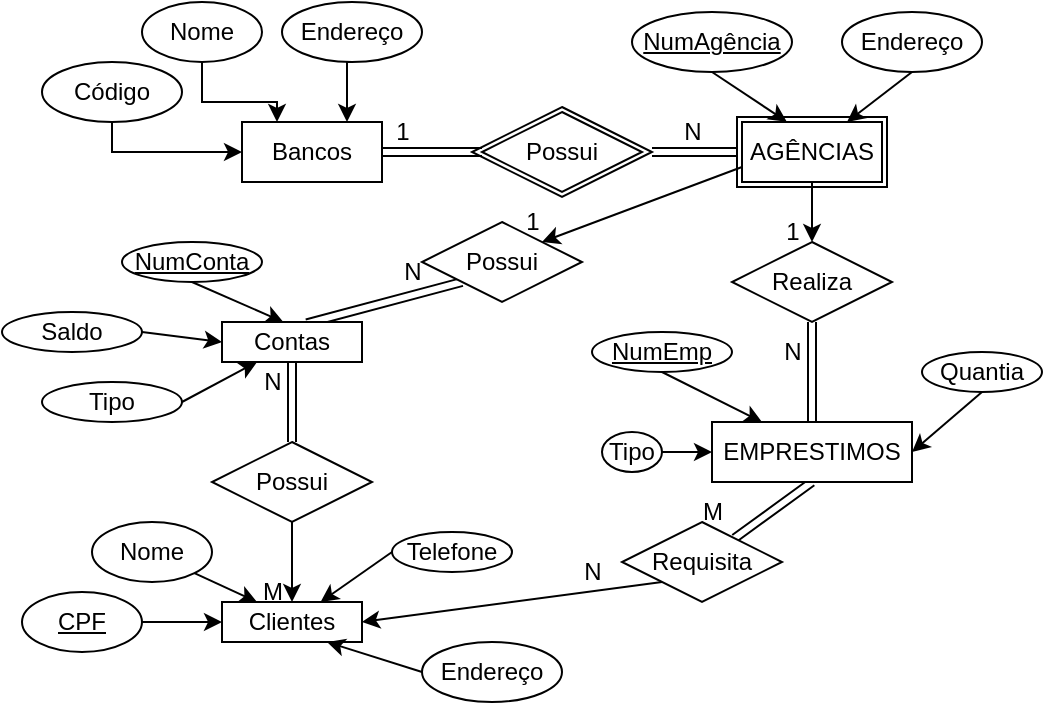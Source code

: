 <mxfile version="20.7.2" type="device"><diagram id="LcfCk_LO9PlKY4aClvWZ" name="Página-1"><mxGraphModel dx="1050" dy="602" grid="1" gridSize="10" guides="1" tooltips="1" connect="1" arrows="1" fold="1" page="1" pageScale="1" pageWidth="827" pageHeight="1169" math="0" shadow="0"><root><mxCell id="0"/><mxCell id="1" parent="0"/><mxCell id="Zo8xfOEOysSvum3k88Wh-36" style="edgeStyle=none;shape=link;rounded=0;orthogonalLoop=1;jettySize=auto;html=1;exitX=1;exitY=0.5;exitDx=0;exitDy=0;" edge="1" parent="1" source="Zo8xfOEOysSvum3k88Wh-1" target="Zo8xfOEOysSvum3k88Wh-8"><mxGeometry relative="1" as="geometry"/></mxCell><mxCell id="Zo8xfOEOysSvum3k88Wh-1" value="Bancos" style="rounded=0;whiteSpace=wrap;html=1;" vertex="1" parent="1"><mxGeometry x="120" y="80" width="70" height="30" as="geometry"/></mxCell><mxCell id="Zo8xfOEOysSvum3k88Wh-7" style="edgeStyle=orthogonalEdgeStyle;rounded=0;orthogonalLoop=1;jettySize=auto;html=1;exitX=0.5;exitY=1;exitDx=0;exitDy=0;entryX=0.75;entryY=0;entryDx=0;entryDy=0;" edge="1" parent="1" source="Zo8xfOEOysSvum3k88Wh-2" target="Zo8xfOEOysSvum3k88Wh-1"><mxGeometry relative="1" as="geometry"/></mxCell><mxCell id="Zo8xfOEOysSvum3k88Wh-2" value="Endereço" style="ellipse;whiteSpace=wrap;html=1;" vertex="1" parent="1"><mxGeometry x="140" y="20" width="70" height="30" as="geometry"/></mxCell><mxCell id="Zo8xfOEOysSvum3k88Wh-6" style="edgeStyle=orthogonalEdgeStyle;rounded=0;orthogonalLoop=1;jettySize=auto;html=1;exitX=0.5;exitY=1;exitDx=0;exitDy=0;entryX=0.25;entryY=0;entryDx=0;entryDy=0;" edge="1" parent="1" source="Zo8xfOEOysSvum3k88Wh-3" target="Zo8xfOEOysSvum3k88Wh-1"><mxGeometry relative="1" as="geometry"/></mxCell><mxCell id="Zo8xfOEOysSvum3k88Wh-3" value="Nome" style="ellipse;whiteSpace=wrap;html=1;" vertex="1" parent="1"><mxGeometry x="70" y="20" width="60" height="30" as="geometry"/></mxCell><mxCell id="Zo8xfOEOysSvum3k88Wh-5" style="edgeStyle=orthogonalEdgeStyle;rounded=0;orthogonalLoop=1;jettySize=auto;html=1;exitX=0.5;exitY=1;exitDx=0;exitDy=0;entryX=0;entryY=0.5;entryDx=0;entryDy=0;" edge="1" parent="1" source="Zo8xfOEOysSvum3k88Wh-4" target="Zo8xfOEOysSvum3k88Wh-1"><mxGeometry relative="1" as="geometry"><Array as="points"><mxPoint x="55" y="95"/></Array></mxGeometry></mxCell><mxCell id="Zo8xfOEOysSvum3k88Wh-4" value="Código" style="ellipse;whiteSpace=wrap;html=1;" vertex="1" parent="1"><mxGeometry x="20" y="50" width="70" height="30" as="geometry"/></mxCell><mxCell id="Zo8xfOEOysSvum3k88Wh-8" value="Possui" style="rhombus;whiteSpace=wrap;html=1;" vertex="1" parent="1"><mxGeometry x="240" y="75" width="80" height="40" as="geometry"/></mxCell><mxCell id="Zo8xfOEOysSvum3k88Wh-13" style="edgeStyle=orthogonalEdgeStyle;rounded=0;orthogonalLoop=1;jettySize=auto;html=1;exitX=0.5;exitY=1;exitDx=0;exitDy=0;" edge="1" parent="1" source="Zo8xfOEOysSvum3k88Wh-10" target="Zo8xfOEOysSvum3k88Wh-12"><mxGeometry relative="1" as="geometry"/></mxCell><mxCell id="Zo8xfOEOysSvum3k88Wh-38" style="edgeStyle=none;rounded=0;orthogonalLoop=1;jettySize=auto;html=1;exitX=0;exitY=0.75;exitDx=0;exitDy=0;entryX=1;entryY=0;entryDx=0;entryDy=0;" edge="1" parent="1" source="Zo8xfOEOysSvum3k88Wh-10" target="Zo8xfOEOysSvum3k88Wh-26"><mxGeometry relative="1" as="geometry"/></mxCell><mxCell id="Zo8xfOEOysSvum3k88Wh-10" value="AGÊNCIAS" style="rounded=0;whiteSpace=wrap;html=1;" vertex="1" parent="1"><mxGeometry x="370" y="80" width="70" height="30" as="geometry"/></mxCell><mxCell id="Zo8xfOEOysSvum3k88Wh-15" style="edgeStyle=orthogonalEdgeStyle;shape=link;rounded=0;orthogonalLoop=1;jettySize=auto;html=1;exitX=0.5;exitY=1;exitDx=0;exitDy=0;entryX=0.5;entryY=0;entryDx=0;entryDy=0;" edge="1" parent="1" source="Zo8xfOEOysSvum3k88Wh-12" target="Zo8xfOEOysSvum3k88Wh-14"><mxGeometry relative="1" as="geometry"/></mxCell><mxCell id="Zo8xfOEOysSvum3k88Wh-12" value="Realiza" style="rhombus;whiteSpace=wrap;html=1;" vertex="1" parent="1"><mxGeometry x="365" y="140" width="80" height="40" as="geometry"/></mxCell><mxCell id="Zo8xfOEOysSvum3k88Wh-53" style="edgeStyle=none;shape=link;rounded=0;orthogonalLoop=1;jettySize=auto;html=1;exitX=0.5;exitY=1;exitDx=0;exitDy=0;" edge="1" parent="1" source="Zo8xfOEOysSvum3k88Wh-14" target="Zo8xfOEOysSvum3k88Wh-45"><mxGeometry relative="1" as="geometry"/></mxCell><mxCell id="Zo8xfOEOysSvum3k88Wh-14" value="EMPRESTIMOS" style="rounded=0;whiteSpace=wrap;html=1;" vertex="1" parent="1"><mxGeometry x="355" y="230" width="100" height="30" as="geometry"/></mxCell><mxCell id="Zo8xfOEOysSvum3k88Wh-22" style="edgeStyle=none;rounded=0;orthogonalLoop=1;jettySize=auto;html=1;exitX=0.5;exitY=1;exitDx=0;exitDy=0;entryX=1;entryY=0.5;entryDx=0;entryDy=0;" edge="1" parent="1" source="Zo8xfOEOysSvum3k88Wh-16" target="Zo8xfOEOysSvum3k88Wh-14"><mxGeometry relative="1" as="geometry"/></mxCell><mxCell id="Zo8xfOEOysSvum3k88Wh-16" value="Quantia" style="ellipse;whiteSpace=wrap;html=1;" vertex="1" parent="1"><mxGeometry x="460" y="195" width="60" height="20" as="geometry"/></mxCell><mxCell id="Zo8xfOEOysSvum3k88Wh-25" style="edgeStyle=none;rounded=0;orthogonalLoop=1;jettySize=auto;html=1;exitX=0.5;exitY=1;exitDx=0;exitDy=0;entryX=0.25;entryY=0;entryDx=0;entryDy=0;" edge="1" parent="1" source="Zo8xfOEOysSvum3k88Wh-17" target="Zo8xfOEOysSvum3k88Wh-14"><mxGeometry relative="1" as="geometry"/></mxCell><mxCell id="Zo8xfOEOysSvum3k88Wh-17" value="&lt;u&gt;NumEmp&lt;/u&gt;" style="ellipse;whiteSpace=wrap;html=1;" vertex="1" parent="1"><mxGeometry x="295" y="185" width="70" height="20" as="geometry"/></mxCell><mxCell id="Zo8xfOEOysSvum3k88Wh-24" style="edgeStyle=none;rounded=0;orthogonalLoop=1;jettySize=auto;html=1;exitX=1;exitY=0.5;exitDx=0;exitDy=0;entryX=0;entryY=0.5;entryDx=0;entryDy=0;" edge="1" parent="1" source="Zo8xfOEOysSvum3k88Wh-23" target="Zo8xfOEOysSvum3k88Wh-14"><mxGeometry relative="1" as="geometry"/></mxCell><mxCell id="Zo8xfOEOysSvum3k88Wh-23" value="Tipo" style="ellipse;whiteSpace=wrap;html=1;" vertex="1" parent="1"><mxGeometry x="300" y="235" width="30" height="20" as="geometry"/></mxCell><mxCell id="Zo8xfOEOysSvum3k88Wh-37" style="edgeStyle=none;shape=link;rounded=0;orthogonalLoop=1;jettySize=auto;html=1;exitX=0;exitY=1;exitDx=0;exitDy=0;entryX=0.605;entryY=0.033;entryDx=0;entryDy=0;entryPerimeter=0;" edge="1" parent="1" source="Zo8xfOEOysSvum3k88Wh-26" target="Zo8xfOEOysSvum3k88Wh-27"><mxGeometry relative="1" as="geometry"/></mxCell><mxCell id="Zo8xfOEOysSvum3k88Wh-26" value="Possui" style="rhombus;whiteSpace=wrap;html=1;" vertex="1" parent="1"><mxGeometry x="210" y="130" width="80" height="40" as="geometry"/></mxCell><mxCell id="Zo8xfOEOysSvum3k88Wh-35" style="edgeStyle=none;shape=link;rounded=0;orthogonalLoop=1;jettySize=auto;html=1;exitX=0.5;exitY=1;exitDx=0;exitDy=0;" edge="1" parent="1" source="Zo8xfOEOysSvum3k88Wh-27" target="Zo8xfOEOysSvum3k88Wh-34"><mxGeometry relative="1" as="geometry"/></mxCell><mxCell id="Zo8xfOEOysSvum3k88Wh-27" value="Contas" style="rounded=0;whiteSpace=wrap;html=1;" vertex="1" parent="1"><mxGeometry x="110" y="180" width="70" height="20" as="geometry"/></mxCell><mxCell id="Zo8xfOEOysSvum3k88Wh-31" style="edgeStyle=none;rounded=0;orthogonalLoop=1;jettySize=auto;html=1;exitX=0.5;exitY=1;exitDx=0;exitDy=0;entryX=0.438;entryY=-0.002;entryDx=0;entryDy=0;entryPerimeter=0;" edge="1" parent="1" source="Zo8xfOEOysSvum3k88Wh-28" target="Zo8xfOEOysSvum3k88Wh-27"><mxGeometry relative="1" as="geometry"/></mxCell><mxCell id="Zo8xfOEOysSvum3k88Wh-28" value="&lt;u&gt;NumConta&lt;/u&gt;" style="ellipse;whiteSpace=wrap;html=1;" vertex="1" parent="1"><mxGeometry x="60" y="140" width="70" height="20" as="geometry"/></mxCell><mxCell id="Zo8xfOEOysSvum3k88Wh-32" style="edgeStyle=none;rounded=0;orthogonalLoop=1;jettySize=auto;html=1;exitX=1;exitY=0.5;exitDx=0;exitDy=0;entryX=0;entryY=0.5;entryDx=0;entryDy=0;" edge="1" parent="1" source="Zo8xfOEOysSvum3k88Wh-29" target="Zo8xfOEOysSvum3k88Wh-27"><mxGeometry relative="1" as="geometry"/></mxCell><mxCell id="Zo8xfOEOysSvum3k88Wh-29" value="Saldo&lt;span style=&quot;color: rgba(0, 0, 0, 0); font-family: monospace; font-size: 0px; text-align: start;&quot;&gt;%3CmxGraphModel%3E%3Croot%3E%3CmxCell%20id%3D%220%22%2F%3E%3CmxCell%20id%3D%221%22%20parent%3D%220%22%2F%3E%3CmxCell%20id%3D%222%22%20value%3D%22NumConta%22%20style%3D%22ellipse%3BwhiteSpace%3Dwrap%3Bhtml%3D1%3B%22%20vertex%3D%221%22%20parent%3D%221%22%3E%3CmxGeometry%20x%3D%2265%22%20y%3D%22150%22%20width%3D%2270%22%20height%3D%2220%22%20as%3D%22geometry%22%2F%3E%3C%2FmxCell%3E%3C%2Froot%3E%3C%2FmxGraphModel%3E&lt;/span&gt;" style="ellipse;whiteSpace=wrap;html=1;" vertex="1" parent="1"><mxGeometry y="175" width="70" height="20" as="geometry"/></mxCell><mxCell id="Zo8xfOEOysSvum3k88Wh-33" style="edgeStyle=none;rounded=0;orthogonalLoop=1;jettySize=auto;html=1;exitX=1;exitY=0.5;exitDx=0;exitDy=0;entryX=0.25;entryY=1;entryDx=0;entryDy=0;" edge="1" parent="1" source="Zo8xfOEOysSvum3k88Wh-30" target="Zo8xfOEOysSvum3k88Wh-27"><mxGeometry relative="1" as="geometry"/></mxCell><mxCell id="Zo8xfOEOysSvum3k88Wh-30" value="Tipo" style="ellipse;whiteSpace=wrap;html=1;" vertex="1" parent="1"><mxGeometry x="20" y="210" width="70" height="20" as="geometry"/></mxCell><mxCell id="Zo8xfOEOysSvum3k88Wh-48" style="edgeStyle=none;rounded=0;orthogonalLoop=1;jettySize=auto;html=1;exitX=0.5;exitY=1;exitDx=0;exitDy=0;entryX=0.5;entryY=0;entryDx=0;entryDy=0;" edge="1" parent="1" source="Zo8xfOEOysSvum3k88Wh-34" target="Zo8xfOEOysSvum3k88Wh-39"><mxGeometry relative="1" as="geometry"/></mxCell><mxCell id="Zo8xfOEOysSvum3k88Wh-34" value="Possui" style="rhombus;whiteSpace=wrap;html=1;" vertex="1" parent="1"><mxGeometry x="105" y="240" width="80" height="40" as="geometry"/></mxCell><mxCell id="Zo8xfOEOysSvum3k88Wh-39" value="Clientes" style="rounded=0;whiteSpace=wrap;html=1;" vertex="1" parent="1"><mxGeometry x="110" y="320" width="70" height="20" as="geometry"/></mxCell><mxCell id="Zo8xfOEOysSvum3k88Wh-47" style="edgeStyle=none;rounded=0;orthogonalLoop=1;jettySize=auto;html=1;exitX=1;exitY=1;exitDx=0;exitDy=0;entryX=0.25;entryY=0;entryDx=0;entryDy=0;" edge="1" parent="1" source="Zo8xfOEOysSvum3k88Wh-41" target="Zo8xfOEOysSvum3k88Wh-39"><mxGeometry relative="1" as="geometry"/></mxCell><mxCell id="Zo8xfOEOysSvum3k88Wh-41" value="Nome" style="ellipse;whiteSpace=wrap;html=1;" vertex="1" parent="1"><mxGeometry x="45" y="280" width="60" height="30" as="geometry"/></mxCell><mxCell id="Zo8xfOEOysSvum3k88Wh-46" style="edgeStyle=none;rounded=0;orthogonalLoop=1;jettySize=auto;html=1;exitX=1;exitY=0.5;exitDx=0;exitDy=0;entryX=0;entryY=0.5;entryDx=0;entryDy=0;" edge="1" parent="1" source="Zo8xfOEOysSvum3k88Wh-42" target="Zo8xfOEOysSvum3k88Wh-39"><mxGeometry relative="1" as="geometry"/></mxCell><mxCell id="Zo8xfOEOysSvum3k88Wh-42" value="&lt;u&gt;CPF&lt;/u&gt;" style="ellipse;whiteSpace=wrap;html=1;" vertex="1" parent="1"><mxGeometry x="10" y="315" width="60" height="30" as="geometry"/></mxCell><mxCell id="Zo8xfOEOysSvum3k88Wh-54" style="edgeStyle=none;rounded=0;orthogonalLoop=1;jettySize=auto;html=1;exitX=0;exitY=0.5;exitDx=0;exitDy=0;" edge="1" parent="1" source="Zo8xfOEOysSvum3k88Wh-43" target="Zo8xfOEOysSvum3k88Wh-39"><mxGeometry relative="1" as="geometry"/></mxCell><mxCell id="Zo8xfOEOysSvum3k88Wh-43" value="Telefone" style="ellipse;whiteSpace=wrap;html=1;" vertex="1" parent="1"><mxGeometry x="195" y="285" width="60" height="20" as="geometry"/></mxCell><mxCell id="Zo8xfOEOysSvum3k88Wh-50" style="edgeStyle=none;rounded=0;orthogonalLoop=1;jettySize=auto;html=1;exitX=0;exitY=0.5;exitDx=0;exitDy=0;entryX=0.75;entryY=1;entryDx=0;entryDy=0;" edge="1" parent="1" source="Zo8xfOEOysSvum3k88Wh-44" target="Zo8xfOEOysSvum3k88Wh-39"><mxGeometry relative="1" as="geometry"/></mxCell><mxCell id="Zo8xfOEOysSvum3k88Wh-44" value="Endereço" style="ellipse;whiteSpace=wrap;html=1;" vertex="1" parent="1"><mxGeometry x="210" y="340" width="70" height="30" as="geometry"/></mxCell><mxCell id="Zo8xfOEOysSvum3k88Wh-49" style="edgeStyle=none;rounded=0;orthogonalLoop=1;jettySize=auto;html=1;exitX=0;exitY=1;exitDx=0;exitDy=0;entryX=1;entryY=0.5;entryDx=0;entryDy=0;" edge="1" parent="1" source="Zo8xfOEOysSvum3k88Wh-45" target="Zo8xfOEOysSvum3k88Wh-39"><mxGeometry relative="1" as="geometry"/></mxCell><mxCell id="Zo8xfOEOysSvum3k88Wh-45" value="Requisita" style="rhombus;whiteSpace=wrap;html=1;" vertex="1" parent="1"><mxGeometry x="310" y="280" width="80" height="40" as="geometry"/></mxCell><mxCell id="Zo8xfOEOysSvum3k88Wh-55" value="1" style="text;html=1;align=center;verticalAlign=middle;resizable=0;points=[];autosize=1;strokeColor=none;fillColor=none;" vertex="1" parent="1"><mxGeometry x="185" y="70" width="30" height="30" as="geometry"/></mxCell><mxCell id="Zo8xfOEOysSvum3k88Wh-56" value="N" style="text;html=1;align=center;verticalAlign=middle;resizable=0;points=[];autosize=1;strokeColor=none;fillColor=none;" vertex="1" parent="1"><mxGeometry x="330" y="70" width="30" height="30" as="geometry"/></mxCell><mxCell id="Zo8xfOEOysSvum3k88Wh-58" value="1" style="text;html=1;align=center;verticalAlign=middle;resizable=0;points=[];autosize=1;strokeColor=none;fillColor=none;" vertex="1" parent="1"><mxGeometry x="250" y="115" width="30" height="30" as="geometry"/></mxCell><mxCell id="Zo8xfOEOysSvum3k88Wh-59" value="1" style="text;html=1;align=center;verticalAlign=middle;resizable=0;points=[];autosize=1;strokeColor=none;fillColor=none;" vertex="1" parent="1"><mxGeometry x="380" y="120" width="30" height="30" as="geometry"/></mxCell><mxCell id="Zo8xfOEOysSvum3k88Wh-60" value="N" style="text;html=1;align=center;verticalAlign=middle;resizable=0;points=[];autosize=1;strokeColor=none;fillColor=none;" vertex="1" parent="1"><mxGeometry x="190" y="140" width="30" height="30" as="geometry"/></mxCell><mxCell id="Zo8xfOEOysSvum3k88Wh-61" value="N" style="text;html=1;align=center;verticalAlign=middle;resizable=0;points=[];autosize=1;strokeColor=none;fillColor=none;" vertex="1" parent="1"><mxGeometry x="120" y="195" width="30" height="30" as="geometry"/></mxCell><mxCell id="Zo8xfOEOysSvum3k88Wh-62" value="N" style="text;html=1;align=center;verticalAlign=middle;resizable=0;points=[];autosize=1;strokeColor=none;fillColor=none;" vertex="1" parent="1"><mxGeometry x="280" y="290" width="30" height="30" as="geometry"/></mxCell><mxCell id="Zo8xfOEOysSvum3k88Wh-63" value="N" style="text;html=1;align=center;verticalAlign=middle;resizable=0;points=[];autosize=1;strokeColor=none;fillColor=none;" vertex="1" parent="1"><mxGeometry x="380" y="180" width="30" height="30" as="geometry"/></mxCell><mxCell id="Zo8xfOEOysSvum3k88Wh-64" value="M" style="text;html=1;align=center;verticalAlign=middle;resizable=0;points=[];autosize=1;strokeColor=none;fillColor=none;" vertex="1" parent="1"><mxGeometry x="120" y="300" width="30" height="30" as="geometry"/></mxCell><mxCell id="Zo8xfOEOysSvum3k88Wh-65" value="M" style="text;html=1;align=center;verticalAlign=middle;resizable=0;points=[];autosize=1;strokeColor=none;fillColor=none;" vertex="1" parent="1"><mxGeometry x="340" y="260" width="30" height="30" as="geometry"/></mxCell><mxCell id="Zo8xfOEOysSvum3k88Wh-69" style="edgeStyle=none;rounded=0;orthogonalLoop=1;jettySize=auto;html=1;exitX=0.5;exitY=1;exitDx=0;exitDy=0;entryX=0.32;entryY=-0.005;entryDx=0;entryDy=0;entryPerimeter=0;" edge="1" parent="1" source="Zo8xfOEOysSvum3k88Wh-66" target="Zo8xfOEOysSvum3k88Wh-10"><mxGeometry relative="1" as="geometry"/></mxCell><mxCell id="Zo8xfOEOysSvum3k88Wh-66" value="&lt;u&gt;NumAgência&lt;/u&gt;" style="ellipse;whiteSpace=wrap;html=1;" vertex="1" parent="1"><mxGeometry x="315" y="25" width="80" height="30" as="geometry"/></mxCell><mxCell id="Zo8xfOEOysSvum3k88Wh-68" style="edgeStyle=none;rounded=0;orthogonalLoop=1;jettySize=auto;html=1;exitX=0.5;exitY=1;exitDx=0;exitDy=0;entryX=0.75;entryY=0;entryDx=0;entryDy=0;" edge="1" parent="1" source="Zo8xfOEOysSvum3k88Wh-67" target="Zo8xfOEOysSvum3k88Wh-10"><mxGeometry relative="1" as="geometry"/></mxCell><mxCell id="Zo8xfOEOysSvum3k88Wh-67" value="Endereço" style="ellipse;whiteSpace=wrap;html=1;" vertex="1" parent="1"><mxGeometry x="420" y="25" width="70" height="30" as="geometry"/></mxCell><mxCell id="Zo8xfOEOysSvum3k88Wh-71" value="" style="rhombus;whiteSpace=wrap;html=1;fillColor=none;" vertex="1" parent="1"><mxGeometry x="235" y="72.5" width="90" height="45" as="geometry"/></mxCell><mxCell id="Zo8xfOEOysSvum3k88Wh-73" style="edgeStyle=none;shape=link;rounded=0;orthogonalLoop=1;jettySize=auto;html=1;entryX=1;entryY=0.5;entryDx=0;entryDy=0;" edge="1" parent="1" source="Zo8xfOEOysSvum3k88Wh-72" target="Zo8xfOEOysSvum3k88Wh-71"><mxGeometry relative="1" as="geometry"/></mxCell><mxCell id="Zo8xfOEOysSvum3k88Wh-72" value="" style="rounded=0;whiteSpace=wrap;html=1;fillColor=none;" vertex="1" parent="1"><mxGeometry x="367.5" y="77.5" width="75" height="35" as="geometry"/></mxCell></root></mxGraphModel></diagram></mxfile>
